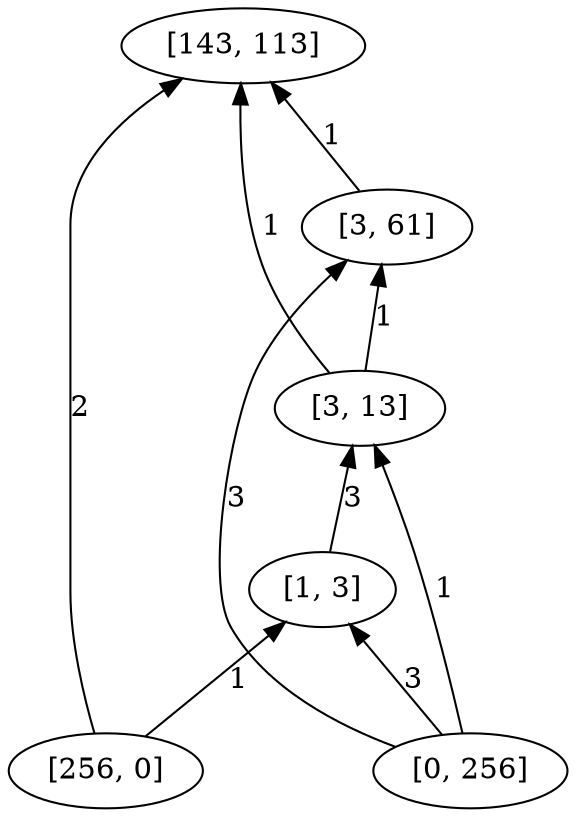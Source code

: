 digraph "DD" { 
rankdir = "BT" 
graph [ ordering = "out"];
5001 -> 1[label = "2"];
5001 -> 4[label = "1"];
5002 -> 2[label = "3"];
5002 -> 3[label = "1"];
5002 -> 4[label = "3"];
2 -> 1[label = "1"];
3 -> 1[label = "1"];
3 -> 2[label = "1"];
4 -> 3[label = "3"];
5001 [label = "[256, 0]",  shape = oval]
5002 [label = "[0, 256]",  shape = oval]
1 [label = "[143, 113]",  shape = oval]
2 [label = "[3, 61]",  shape = oval]
3 [label = "[3, 13]",  shape = oval]
4 [label = "[1, 3]",  shape = oval]
}
